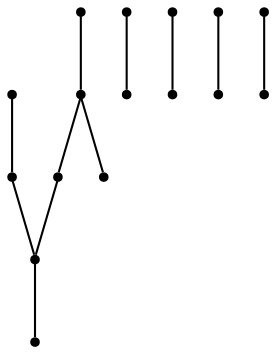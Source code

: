 graph {
  node [shape=point,comment="{\"directed\":false,\"doi\":\"10.1007/978-3-662-45803-7_34\",\"figure\":\"5\"}"]

  v0 [pos="1043.5314740666702,1343.4297981803466"]
  v1 [pos="937.7802351103626,1343.3547364929004"]
  v2 [pos="986.8656521912852,1401.9230493836296"]
  v3 [pos="986.8656521912852,1345.6435772614075"]
  v4 [pos="863.2139951475118,1281.4474189370153"]
  v5 [pos="866.6664964234245,1359.338295883732"]
  v6 [pos="904.7939725974018,1320.3927301871745"]
  v7 [pos="863.2139951475118,1174.5164473494328"]
  v8 [pos="804.1088707964058,1230.795919471655"]
  v9 [pos="860.3994532976197,1230.7959194716552"]
  v10 [pos="798.104531816411,1344.2928803627765"]
  v11 [pos="762.5288933465158,1308.4614841328346"]
  v12 [pos="759.0013791890557,1385.1516285268133"]
  v13 [pos="693.4415999780788,1385.639561301012"]
  v14 [pos="693.4415999780788,1329.3600891787898"]
  v15 [pos="638.351907541319,1387.9281476231208"]

  v0 -- v1 [id="-1",pos="1043.5314740666702,1343.4297981803466 937.7802351103626,1343.3547364929004 937.7802351103626,1343.3547364929004 937.7802351103626,1343.3547364929004"]
  v15 -- v13 [id="-2",pos="638.351907541319,1387.9281476231208 693.4415999780788,1385.639561301012 693.4415999780788,1385.639561301012 693.4415999780788,1385.639561301012"]
  v13 -- v12 [id="-3",pos="693.4415999780788,1385.639561301012 759.0013791890557,1385.1516285268133 759.0013791890557,1385.1516285268133 759.0013791890557,1385.1516285268133"]
  v13 -- v14 [id="-4",pos="693.4415999780788,1385.639561301012 693.4415999780788,1329.3600891787898 693.4415999780788,1329.3600891787898 693.4415999780788,1329.3600891787898"]
  v12 -- v4 [id="-5",pos="759.0013791890557,1385.1516285268133 863.2139951475118,1281.4474189370153 863.2139951475118,1281.4474189370153 863.2139951475118,1281.4474189370153"]
  v10 -- v11 [id="-6",pos="798.104531816411,1344.2928803627765 762.5288933465158,1308.4614841328346 762.5288933465158,1308.4614841328346 762.5288933465158,1308.4614841328346"]
  v8 -- v9 [id="-7",pos="804.1088707964058,1230.795919471655 860.3994532976197,1230.7959194716552 860.3994532976197,1230.7959194716552 860.3994532976197,1230.7959194716552"]
  v4 -- v7 [id="-8",pos="863.2139951475118,1281.4474189370153 863.2139951475118,1174.5164473494328 863.2139951475118,1174.5164473494328 863.2139951475118,1174.5164473494328"]
  v5 -- v6 [id="-9",pos="866.6664964234245,1359.338295883732 904.7939725974018,1320.3927301871745 904.7939725974018,1320.3927301871745 904.7939725974018,1320.3927301871745"]
  v1 -- v4 [id="-10",pos="937.7802351103626,1343.3547364929004 863.2139951475118,1281.4474189370153 863.2139951475118,1281.4474189370153 863.2139951475118,1281.4474189370153"]
  v2 -- v3 [id="-11",pos="986.8656521912852,1401.9230493836296 986.8656521912852,1345.6435772614075 986.8656521912852,1345.6435772614075 986.8656521912852,1345.6435772614075"]
}